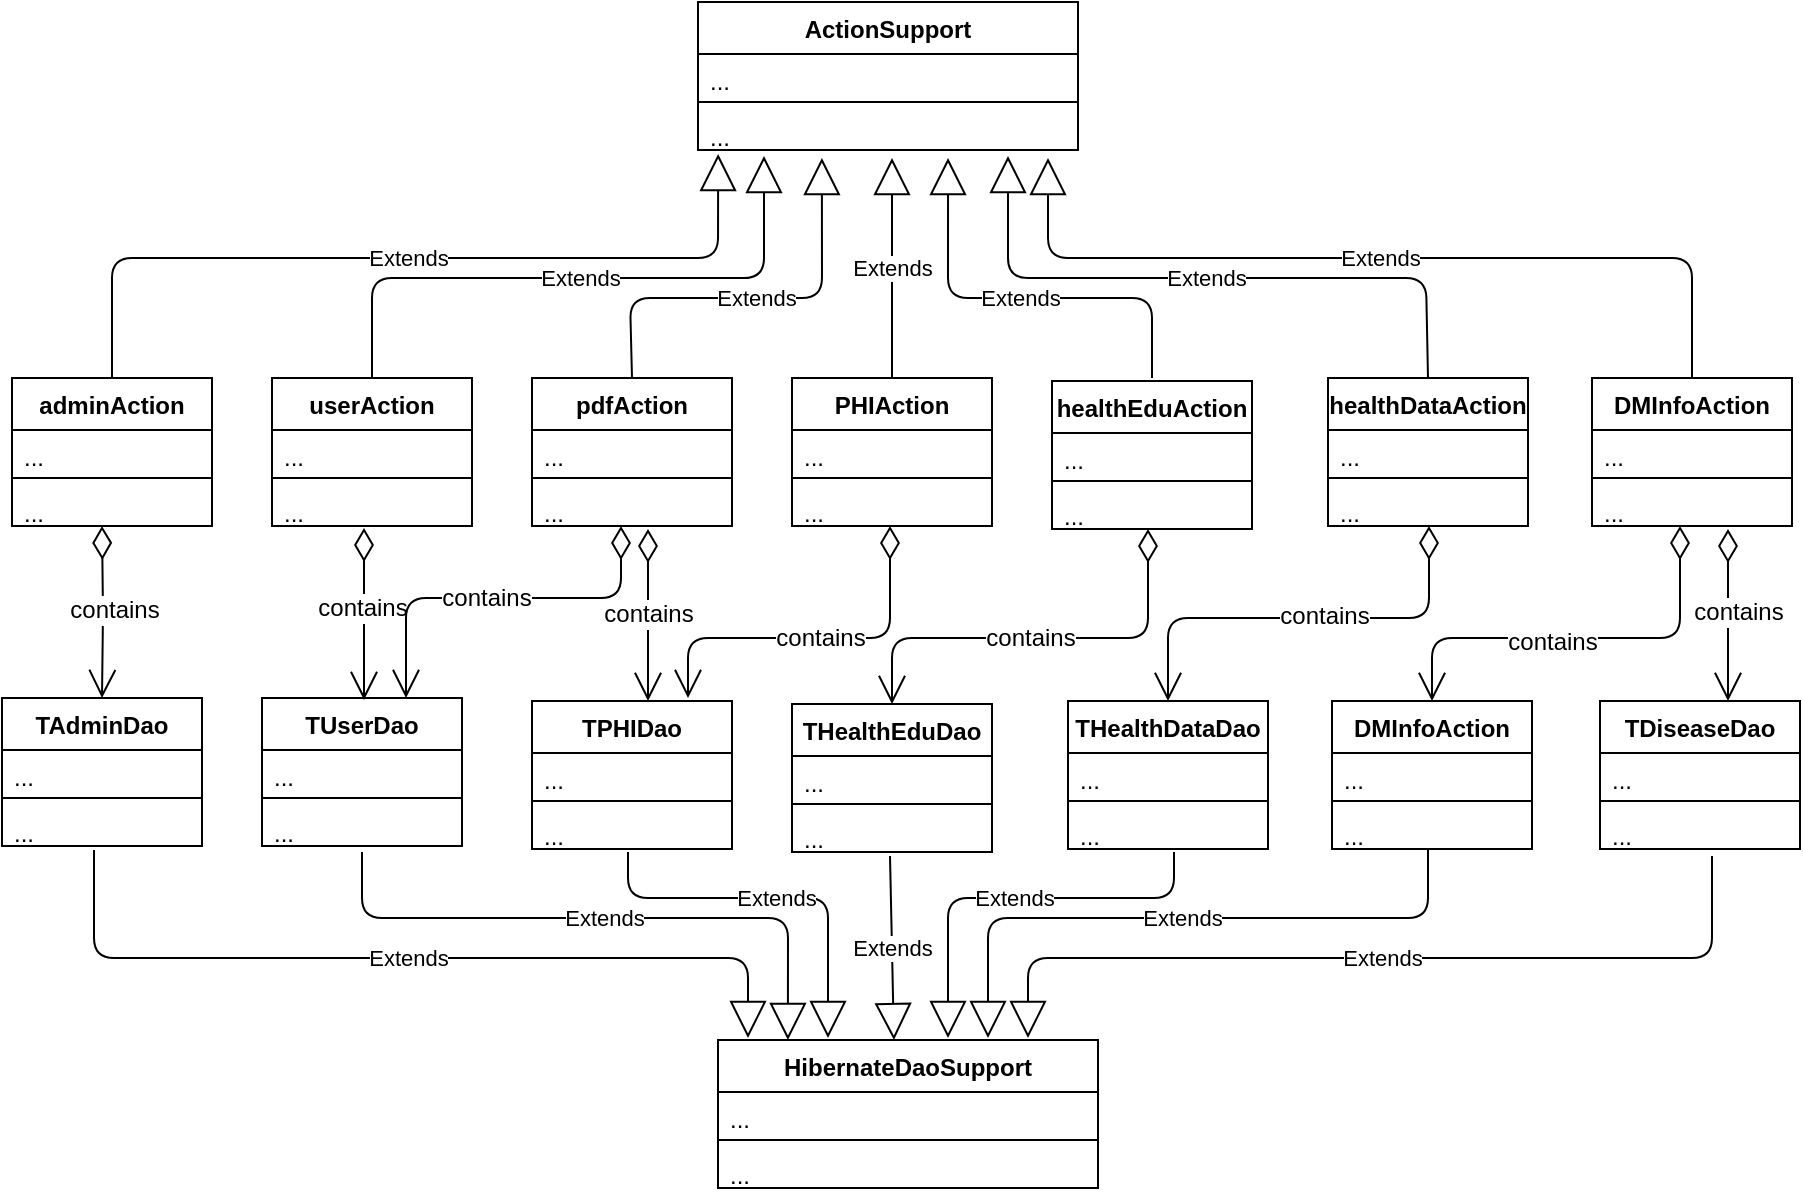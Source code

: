 <mxfile version="10.6.7" type="device"><diagram id="QNBHFEY6HTEDZAXXx29l" name="Page-1"><mxGraphModel dx="1158" dy="599" grid="1" gridSize="10" guides="1" tooltips="1" connect="1" arrows="1" fold="1" page="1" pageScale="1" pageWidth="827" pageHeight="1169" math="0" shadow="0"><root><mxCell id="0"/><mxCell id="1" parent="0"/><mxCell id="uJ_84ynyZUyZfei5q0R_-6" value="adminAction" style="swimlane;fontStyle=1;align=center;verticalAlign=top;childLayout=stackLayout;horizontal=1;startSize=26;horizontalStack=0;resizeParent=1;resizeParentMax=0;resizeLast=0;collapsible=1;marginBottom=0;" vertex="1" parent="1"><mxGeometry x="72" y="200" width="100" height="74" as="geometry"/></mxCell><mxCell id="uJ_84ynyZUyZfei5q0R_-7" value="..." style="text;strokeColor=none;fillColor=none;align=left;verticalAlign=top;spacingLeft=4;spacingRight=4;overflow=hidden;rotatable=0;points=[[0,0.5],[1,0.5]];portConstraint=eastwest;" vertex="1" parent="uJ_84ynyZUyZfei5q0R_-6"><mxGeometry y="26" width="100" height="20" as="geometry"/></mxCell><mxCell id="uJ_84ynyZUyZfei5q0R_-8" value="" style="line;strokeWidth=1;fillColor=none;align=left;verticalAlign=middle;spacingTop=-1;spacingLeft=3;spacingRight=3;rotatable=0;labelPosition=right;points=[];portConstraint=eastwest;" vertex="1" parent="uJ_84ynyZUyZfei5q0R_-6"><mxGeometry y="46" width="100" height="8" as="geometry"/></mxCell><mxCell id="uJ_84ynyZUyZfei5q0R_-9" value="..." style="text;strokeColor=none;fillColor=none;align=left;verticalAlign=top;spacingLeft=4;spacingRight=4;overflow=hidden;rotatable=0;points=[[0,0.5],[1,0.5]];portConstraint=eastwest;" vertex="1" parent="uJ_84ynyZUyZfei5q0R_-6"><mxGeometry y="54" width="100" height="20" as="geometry"/></mxCell><mxCell id="uJ_84ynyZUyZfei5q0R_-28" value="userAction" style="swimlane;fontStyle=1;align=center;verticalAlign=top;childLayout=stackLayout;horizontal=1;startSize=26;horizontalStack=0;resizeParent=1;resizeParentMax=0;resizeLast=0;collapsible=1;marginBottom=0;" vertex="1" parent="1"><mxGeometry x="202" y="200" width="100" height="74" as="geometry"/></mxCell><mxCell id="uJ_84ynyZUyZfei5q0R_-29" value="..." style="text;strokeColor=none;fillColor=none;align=left;verticalAlign=top;spacingLeft=4;spacingRight=4;overflow=hidden;rotatable=0;points=[[0,0.5],[1,0.5]];portConstraint=eastwest;" vertex="1" parent="uJ_84ynyZUyZfei5q0R_-28"><mxGeometry y="26" width="100" height="20" as="geometry"/></mxCell><mxCell id="uJ_84ynyZUyZfei5q0R_-30" value="" style="line;strokeWidth=1;fillColor=none;align=left;verticalAlign=middle;spacingTop=-1;spacingLeft=3;spacingRight=3;rotatable=0;labelPosition=right;points=[];portConstraint=eastwest;" vertex="1" parent="uJ_84ynyZUyZfei5q0R_-28"><mxGeometry y="46" width="100" height="8" as="geometry"/></mxCell><mxCell id="uJ_84ynyZUyZfei5q0R_-31" value="..." style="text;strokeColor=none;fillColor=none;align=left;verticalAlign=top;spacingLeft=4;spacingRight=4;overflow=hidden;rotatable=0;points=[[0,0.5],[1,0.5]];portConstraint=eastwest;" vertex="1" parent="uJ_84ynyZUyZfei5q0R_-28"><mxGeometry y="54" width="100" height="20" as="geometry"/></mxCell><mxCell id="uJ_84ynyZUyZfei5q0R_-36" value="PHIAction" style="swimlane;fontStyle=1;align=center;verticalAlign=top;childLayout=stackLayout;horizontal=1;startSize=26;horizontalStack=0;resizeParent=1;resizeParentMax=0;resizeLast=0;collapsible=1;marginBottom=0;" vertex="1" parent="1"><mxGeometry x="462" y="200" width="100" height="74" as="geometry"/></mxCell><mxCell id="uJ_84ynyZUyZfei5q0R_-37" value="..." style="text;strokeColor=none;fillColor=none;align=left;verticalAlign=top;spacingLeft=4;spacingRight=4;overflow=hidden;rotatable=0;points=[[0,0.5],[1,0.5]];portConstraint=eastwest;" vertex="1" parent="uJ_84ynyZUyZfei5q0R_-36"><mxGeometry y="26" width="100" height="20" as="geometry"/></mxCell><mxCell id="uJ_84ynyZUyZfei5q0R_-38" value="" style="line;strokeWidth=1;fillColor=none;align=left;verticalAlign=middle;spacingTop=-1;spacingLeft=3;spacingRight=3;rotatable=0;labelPosition=right;points=[];portConstraint=eastwest;" vertex="1" parent="uJ_84ynyZUyZfei5q0R_-36"><mxGeometry y="46" width="100" height="8" as="geometry"/></mxCell><mxCell id="uJ_84ynyZUyZfei5q0R_-39" value="..." style="text;strokeColor=none;fillColor=none;align=left;verticalAlign=top;spacingLeft=4;spacingRight=4;overflow=hidden;rotatable=0;points=[[0,0.5],[1,0.5]];portConstraint=eastwest;" vertex="1" parent="uJ_84ynyZUyZfei5q0R_-36"><mxGeometry y="54" width="100" height="20" as="geometry"/></mxCell><mxCell id="uJ_84ynyZUyZfei5q0R_-40" value="healthEduAction" style="swimlane;fontStyle=1;align=center;verticalAlign=top;childLayout=stackLayout;horizontal=1;startSize=26;horizontalStack=0;resizeParent=1;resizeParentMax=0;resizeLast=0;collapsible=1;marginBottom=0;" vertex="1" parent="1"><mxGeometry x="592" y="201.5" width="100" height="74" as="geometry"/></mxCell><mxCell id="uJ_84ynyZUyZfei5q0R_-41" value="..." style="text;strokeColor=none;fillColor=none;align=left;verticalAlign=top;spacingLeft=4;spacingRight=4;overflow=hidden;rotatable=0;points=[[0,0.5],[1,0.5]];portConstraint=eastwest;" vertex="1" parent="uJ_84ynyZUyZfei5q0R_-40"><mxGeometry y="26" width="100" height="20" as="geometry"/></mxCell><mxCell id="uJ_84ynyZUyZfei5q0R_-42" value="" style="line;strokeWidth=1;fillColor=none;align=left;verticalAlign=middle;spacingTop=-1;spacingLeft=3;spacingRight=3;rotatable=0;labelPosition=right;points=[];portConstraint=eastwest;" vertex="1" parent="uJ_84ynyZUyZfei5q0R_-40"><mxGeometry y="46" width="100" height="8" as="geometry"/></mxCell><mxCell id="uJ_84ynyZUyZfei5q0R_-43" value="..." style="text;strokeColor=none;fillColor=none;align=left;verticalAlign=top;spacingLeft=4;spacingRight=4;overflow=hidden;rotatable=0;points=[[0,0.5],[1,0.5]];portConstraint=eastwest;" vertex="1" parent="uJ_84ynyZUyZfei5q0R_-40"><mxGeometry y="54" width="100" height="20" as="geometry"/></mxCell><mxCell id="uJ_84ynyZUyZfei5q0R_-48" value="DMInfoAction" style="swimlane;fontStyle=1;align=center;verticalAlign=top;childLayout=stackLayout;horizontal=1;startSize=26;horizontalStack=0;resizeParent=1;resizeParentMax=0;resizeLast=0;collapsible=1;marginBottom=0;" vertex="1" parent="1"><mxGeometry x="862" y="200" width="100" height="74" as="geometry"/></mxCell><mxCell id="uJ_84ynyZUyZfei5q0R_-49" value="..." style="text;strokeColor=none;fillColor=none;align=left;verticalAlign=top;spacingLeft=4;spacingRight=4;overflow=hidden;rotatable=0;points=[[0,0.5],[1,0.5]];portConstraint=eastwest;" vertex="1" parent="uJ_84ynyZUyZfei5q0R_-48"><mxGeometry y="26" width="100" height="20" as="geometry"/></mxCell><mxCell id="uJ_84ynyZUyZfei5q0R_-50" value="" style="line;strokeWidth=1;fillColor=none;align=left;verticalAlign=middle;spacingTop=-1;spacingLeft=3;spacingRight=3;rotatable=0;labelPosition=right;points=[];portConstraint=eastwest;" vertex="1" parent="uJ_84ynyZUyZfei5q0R_-48"><mxGeometry y="46" width="100" height="8" as="geometry"/></mxCell><mxCell id="uJ_84ynyZUyZfei5q0R_-51" value="..." style="text;strokeColor=none;fillColor=none;align=left;verticalAlign=top;spacingLeft=4;spacingRight=4;overflow=hidden;rotatable=0;points=[[0,0.5],[1,0.5]];portConstraint=eastwest;" vertex="1" parent="uJ_84ynyZUyZfei5q0R_-48"><mxGeometry y="54" width="100" height="20" as="geometry"/></mxCell><mxCell id="uJ_84ynyZUyZfei5q0R_-52" value="ActionSupport" style="swimlane;fontStyle=1;align=center;verticalAlign=top;childLayout=stackLayout;horizontal=1;startSize=26;horizontalStack=0;resizeParent=1;resizeParentMax=0;resizeLast=0;collapsible=1;marginBottom=0;" vertex="1" parent="1"><mxGeometry x="415" y="12" width="190" height="74" as="geometry"/></mxCell><mxCell id="uJ_84ynyZUyZfei5q0R_-53" value="..." style="text;strokeColor=none;fillColor=none;align=left;verticalAlign=top;spacingLeft=4;spacingRight=4;overflow=hidden;rotatable=0;points=[[0,0.5],[1,0.5]];portConstraint=eastwest;" vertex="1" parent="uJ_84ynyZUyZfei5q0R_-52"><mxGeometry y="26" width="190" height="20" as="geometry"/></mxCell><mxCell id="uJ_84ynyZUyZfei5q0R_-54" value="" style="line;strokeWidth=1;fillColor=none;align=left;verticalAlign=middle;spacingTop=-1;spacingLeft=3;spacingRight=3;rotatable=0;labelPosition=right;points=[];portConstraint=eastwest;" vertex="1" parent="uJ_84ynyZUyZfei5q0R_-52"><mxGeometry y="46" width="190" height="8" as="geometry"/></mxCell><mxCell id="uJ_84ynyZUyZfei5q0R_-55" value="..." style="text;strokeColor=none;fillColor=none;align=left;verticalAlign=top;spacingLeft=4;spacingRight=4;overflow=hidden;rotatable=0;points=[[0,0.5],[1,0.5]];portConstraint=eastwest;" vertex="1" parent="uJ_84ynyZUyZfei5q0R_-52"><mxGeometry y="54" width="190" height="20" as="geometry"/></mxCell><mxCell id="uJ_84ynyZUyZfei5q0R_-65" value="Extends" style="endArrow=block;endSize=16;endFill=0;html=1;exitX=0.5;exitY=0;exitDx=0;exitDy=0;entryX=0.053;entryY=1.1;entryDx=0;entryDy=0;entryPerimeter=0;" edge="1" parent="1" source="uJ_84ynyZUyZfei5q0R_-6" target="uJ_84ynyZUyZfei5q0R_-55"><mxGeometry width="160" relative="1" as="geometry"><mxPoint x="290" y="160" as="sourcePoint"/><mxPoint x="450" y="140" as="targetPoint"/><Array as="points"><mxPoint x="122" y="140"/><mxPoint x="425" y="140"/></Array></mxGeometry></mxCell><mxCell id="uJ_84ynyZUyZfei5q0R_-66" value="Extends" style="endArrow=block;endSize=16;endFill=0;html=1;exitX=0.5;exitY=0;exitDx=0;exitDy=0;" edge="1" parent="1" source="uJ_84ynyZUyZfei5q0R_-28"><mxGeometry width="160" relative="1" as="geometry"><mxPoint x="220" y="170" as="sourcePoint"/><mxPoint x="448" y="89" as="targetPoint"/><Array as="points"><mxPoint x="252" y="150"/><mxPoint x="448" y="150"/></Array></mxGeometry></mxCell><mxCell id="uJ_84ynyZUyZfei5q0R_-67" value="Extends" style="endArrow=block;endSize=16;endFill=0;html=1;exitX=0.5;exitY=0;exitDx=0;exitDy=0;" edge="1" parent="1" source="uJ_84ynyZUyZfei5q0R_-36"><mxGeometry width="160" relative="1" as="geometry"><mxPoint x="462" y="160" as="sourcePoint"/><mxPoint x="512" y="90" as="targetPoint"/></mxGeometry></mxCell><mxCell id="uJ_84ynyZUyZfei5q0R_-68" value="Extends" style="endArrow=block;endSize=16;endFill=0;html=1;entryX=0.326;entryY=1.2;entryDx=0;entryDy=0;entryPerimeter=0;exitX=0.5;exitY=0;exitDx=0;exitDy=0;" edge="1" parent="1" source="uJ_84ynyZUyZfei5q0R_-143" target="uJ_84ynyZUyZfei5q0R_-55"><mxGeometry width="160" relative="1" as="geometry"><mxPoint x="400" y="190" as="sourcePoint"/><mxPoint x="390" y="430" as="targetPoint"/><Array as="points"><mxPoint x="381" y="160"/><mxPoint x="477" y="160"/></Array></mxGeometry></mxCell><mxCell id="uJ_84ynyZUyZfei5q0R_-69" value="Extends" style="endArrow=block;endSize=16;endFill=0;html=1;entryX=0.658;entryY=1.2;entryDx=0;entryDy=0;entryPerimeter=0;" edge="1" parent="1" target="uJ_84ynyZUyZfei5q0R_-55"><mxGeometry width="160" relative="1" as="geometry"><mxPoint x="642" y="200" as="sourcePoint"/><mxPoint x="890" y="100" as="targetPoint"/><Array as="points"><mxPoint x="642" y="160"/><mxPoint x="540" y="160"/></Array></mxGeometry></mxCell><mxCell id="uJ_84ynyZUyZfei5q0R_-70" value="Extends" style="endArrow=block;endSize=16;endFill=0;html=1;exitX=0.5;exitY=0;exitDx=0;exitDy=0;" edge="1" parent="1" source="uJ_84ynyZUyZfei5q0R_-133"><mxGeometry width="160" relative="1" as="geometry"><mxPoint x="790" y="180" as="sourcePoint"/><mxPoint x="570" y="89" as="targetPoint"/><Array as="points"><mxPoint x="779" y="150"/><mxPoint x="570" y="150"/></Array></mxGeometry></mxCell><mxCell id="uJ_84ynyZUyZfei5q0R_-71" value="Extends" style="endArrow=block;endSize=16;endFill=0;html=1;exitX=0.5;exitY=0;exitDx=0;exitDy=0;" edge="1" parent="1" source="uJ_84ynyZUyZfei5q0R_-48"><mxGeometry width="160" relative="1" as="geometry"><mxPoint x="840" y="140" as="sourcePoint"/><mxPoint x="590" y="90" as="targetPoint"/><Array as="points"><mxPoint x="912" y="140"/><mxPoint x="590" y="140"/></Array></mxGeometry></mxCell><mxCell id="uJ_84ynyZUyZfei5q0R_-72" value="TAdminDao" style="swimlane;fontStyle=1;align=center;verticalAlign=top;childLayout=stackLayout;horizontal=1;startSize=26;horizontalStack=0;resizeParent=1;resizeParentMax=0;resizeLast=0;collapsible=1;marginBottom=0;" vertex="1" parent="1"><mxGeometry x="67" y="360" width="100" height="74" as="geometry"/></mxCell><mxCell id="uJ_84ynyZUyZfei5q0R_-73" value="..." style="text;strokeColor=none;fillColor=none;align=left;verticalAlign=top;spacingLeft=4;spacingRight=4;overflow=hidden;rotatable=0;points=[[0,0.5],[1,0.5]];portConstraint=eastwest;" vertex="1" parent="uJ_84ynyZUyZfei5q0R_-72"><mxGeometry y="26" width="100" height="20" as="geometry"/></mxCell><mxCell id="uJ_84ynyZUyZfei5q0R_-74" value="" style="line;strokeWidth=1;fillColor=none;align=left;verticalAlign=middle;spacingTop=-1;spacingLeft=3;spacingRight=3;rotatable=0;labelPosition=right;points=[];portConstraint=eastwest;" vertex="1" parent="uJ_84ynyZUyZfei5q0R_-72"><mxGeometry y="46" width="100" height="8" as="geometry"/></mxCell><mxCell id="uJ_84ynyZUyZfei5q0R_-75" value="..." style="text;strokeColor=none;fillColor=none;align=left;verticalAlign=top;spacingLeft=4;spacingRight=4;overflow=hidden;rotatable=0;points=[[0,0.5],[1,0.5]];portConstraint=eastwest;" vertex="1" parent="uJ_84ynyZUyZfei5q0R_-72"><mxGeometry y="54" width="100" height="20" as="geometry"/></mxCell><mxCell id="uJ_84ynyZUyZfei5q0R_-76" value="TUserDao" style="swimlane;fontStyle=1;align=center;verticalAlign=top;childLayout=stackLayout;horizontal=1;startSize=26;horizontalStack=0;resizeParent=1;resizeParentMax=0;resizeLast=0;collapsible=1;marginBottom=0;" vertex="1" parent="1"><mxGeometry x="197" y="360" width="100" height="74" as="geometry"/></mxCell><mxCell id="uJ_84ynyZUyZfei5q0R_-77" value="..." style="text;strokeColor=none;fillColor=none;align=left;verticalAlign=top;spacingLeft=4;spacingRight=4;overflow=hidden;rotatable=0;points=[[0,0.5],[1,0.5]];portConstraint=eastwest;" vertex="1" parent="uJ_84ynyZUyZfei5q0R_-76"><mxGeometry y="26" width="100" height="20" as="geometry"/></mxCell><mxCell id="uJ_84ynyZUyZfei5q0R_-78" value="" style="line;strokeWidth=1;fillColor=none;align=left;verticalAlign=middle;spacingTop=-1;spacingLeft=3;spacingRight=3;rotatable=0;labelPosition=right;points=[];portConstraint=eastwest;" vertex="1" parent="uJ_84ynyZUyZfei5q0R_-76"><mxGeometry y="46" width="100" height="8" as="geometry"/></mxCell><mxCell id="uJ_84ynyZUyZfei5q0R_-79" value="..." style="text;strokeColor=none;fillColor=none;align=left;verticalAlign=top;spacingLeft=4;spacingRight=4;overflow=hidden;rotatable=0;points=[[0,0.5],[1,0.5]];portConstraint=eastwest;" vertex="1" parent="uJ_84ynyZUyZfei5q0R_-76"><mxGeometry y="54" width="100" height="20" as="geometry"/></mxCell><mxCell id="uJ_84ynyZUyZfei5q0R_-84" value="TPHIDao" style="swimlane;fontStyle=1;align=center;verticalAlign=top;childLayout=stackLayout;horizontal=1;startSize=26;horizontalStack=0;resizeParent=1;resizeParentMax=0;resizeLast=0;collapsible=1;marginBottom=0;" vertex="1" parent="1"><mxGeometry x="332" y="361.5" width="100" height="74" as="geometry"/></mxCell><mxCell id="uJ_84ynyZUyZfei5q0R_-85" value="..." style="text;strokeColor=none;fillColor=none;align=left;verticalAlign=top;spacingLeft=4;spacingRight=4;overflow=hidden;rotatable=0;points=[[0,0.5],[1,0.5]];portConstraint=eastwest;" vertex="1" parent="uJ_84ynyZUyZfei5q0R_-84"><mxGeometry y="26" width="100" height="20" as="geometry"/></mxCell><mxCell id="uJ_84ynyZUyZfei5q0R_-86" value="" style="line;strokeWidth=1;fillColor=none;align=left;verticalAlign=middle;spacingTop=-1;spacingLeft=3;spacingRight=3;rotatable=0;labelPosition=right;points=[];portConstraint=eastwest;" vertex="1" parent="uJ_84ynyZUyZfei5q0R_-84"><mxGeometry y="46" width="100" height="8" as="geometry"/></mxCell><mxCell id="uJ_84ynyZUyZfei5q0R_-87" value="..." style="text;strokeColor=none;fillColor=none;align=left;verticalAlign=top;spacingLeft=4;spacingRight=4;overflow=hidden;rotatable=0;points=[[0,0.5],[1,0.5]];portConstraint=eastwest;" vertex="1" parent="uJ_84ynyZUyZfei5q0R_-84"><mxGeometry y="54" width="100" height="20" as="geometry"/></mxCell><mxCell id="uJ_84ynyZUyZfei5q0R_-88" value="THealthEduDao" style="swimlane;fontStyle=1;align=center;verticalAlign=top;childLayout=stackLayout;horizontal=1;startSize=26;horizontalStack=0;resizeParent=1;resizeParentMax=0;resizeLast=0;collapsible=1;marginBottom=0;" vertex="1" parent="1"><mxGeometry x="462" y="363" width="100" height="74" as="geometry"/></mxCell><mxCell id="uJ_84ynyZUyZfei5q0R_-89" value="..." style="text;strokeColor=none;fillColor=none;align=left;verticalAlign=top;spacingLeft=4;spacingRight=4;overflow=hidden;rotatable=0;points=[[0,0.5],[1,0.5]];portConstraint=eastwest;" vertex="1" parent="uJ_84ynyZUyZfei5q0R_-88"><mxGeometry y="26" width="100" height="20" as="geometry"/></mxCell><mxCell id="uJ_84ynyZUyZfei5q0R_-90" value="" style="line;strokeWidth=1;fillColor=none;align=left;verticalAlign=middle;spacingTop=-1;spacingLeft=3;spacingRight=3;rotatable=0;labelPosition=right;points=[];portConstraint=eastwest;" vertex="1" parent="uJ_84ynyZUyZfei5q0R_-88"><mxGeometry y="46" width="100" height="8" as="geometry"/></mxCell><mxCell id="uJ_84ynyZUyZfei5q0R_-91" value="..." style="text;strokeColor=none;fillColor=none;align=left;verticalAlign=top;spacingLeft=4;spacingRight=4;overflow=hidden;rotatable=0;points=[[0,0.5],[1,0.5]];portConstraint=eastwest;" vertex="1" parent="uJ_84ynyZUyZfei5q0R_-88"><mxGeometry y="54" width="100" height="20" as="geometry"/></mxCell><mxCell id="uJ_84ynyZUyZfei5q0R_-96" value="DMInfoAction" style="swimlane;fontStyle=1;align=center;verticalAlign=top;childLayout=stackLayout;horizontal=1;startSize=26;horizontalStack=0;resizeParent=1;resizeParentMax=0;resizeLast=0;collapsible=1;marginBottom=0;" vertex="1" parent="1"><mxGeometry x="732" y="361.5" width="100" height="74" as="geometry"/></mxCell><mxCell id="uJ_84ynyZUyZfei5q0R_-97" value="..." style="text;strokeColor=none;fillColor=none;align=left;verticalAlign=top;spacingLeft=4;spacingRight=4;overflow=hidden;rotatable=0;points=[[0,0.5],[1,0.5]];portConstraint=eastwest;" vertex="1" parent="uJ_84ynyZUyZfei5q0R_-96"><mxGeometry y="26" width="100" height="20" as="geometry"/></mxCell><mxCell id="uJ_84ynyZUyZfei5q0R_-98" value="" style="line;strokeWidth=1;fillColor=none;align=left;verticalAlign=middle;spacingTop=-1;spacingLeft=3;spacingRight=3;rotatable=0;labelPosition=right;points=[];portConstraint=eastwest;" vertex="1" parent="uJ_84ynyZUyZfei5q0R_-96"><mxGeometry y="46" width="100" height="8" as="geometry"/></mxCell><mxCell id="uJ_84ynyZUyZfei5q0R_-99" value="..." style="text;strokeColor=none;fillColor=none;align=left;verticalAlign=top;spacingLeft=4;spacingRight=4;overflow=hidden;rotatable=0;points=[[0,0.5],[1,0.5]];portConstraint=eastwest;" vertex="1" parent="uJ_84ynyZUyZfei5q0R_-96"><mxGeometry y="54" width="100" height="20" as="geometry"/></mxCell><mxCell id="uJ_84ynyZUyZfei5q0R_-100" value="TDiseaseDao" style="swimlane;fontStyle=1;align=center;verticalAlign=top;childLayout=stackLayout;horizontal=1;startSize=26;horizontalStack=0;resizeParent=1;resizeParentMax=0;resizeLast=0;collapsible=1;marginBottom=0;" vertex="1" parent="1"><mxGeometry x="866" y="361.5" width="100" height="74" as="geometry"/></mxCell><mxCell id="uJ_84ynyZUyZfei5q0R_-101" value="..." style="text;strokeColor=none;fillColor=none;align=left;verticalAlign=top;spacingLeft=4;spacingRight=4;overflow=hidden;rotatable=0;points=[[0,0.5],[1,0.5]];portConstraint=eastwest;" vertex="1" parent="uJ_84ynyZUyZfei5q0R_-100"><mxGeometry y="26" width="100" height="20" as="geometry"/></mxCell><mxCell id="uJ_84ynyZUyZfei5q0R_-102" value="" style="line;strokeWidth=1;fillColor=none;align=left;verticalAlign=middle;spacingTop=-1;spacingLeft=3;spacingRight=3;rotatable=0;labelPosition=right;points=[];portConstraint=eastwest;" vertex="1" parent="uJ_84ynyZUyZfei5q0R_-100"><mxGeometry y="46" width="100" height="8" as="geometry"/></mxCell><mxCell id="uJ_84ynyZUyZfei5q0R_-103" value="..." style="text;strokeColor=none;fillColor=none;align=left;verticalAlign=top;spacingLeft=4;spacingRight=4;overflow=hidden;rotatable=0;points=[[0,0.5],[1,0.5]];portConstraint=eastwest;" vertex="1" parent="uJ_84ynyZUyZfei5q0R_-100"><mxGeometry y="54" width="100" height="20" as="geometry"/></mxCell><mxCell id="uJ_84ynyZUyZfei5q0R_-104" value="HibernateDaoSupport" style="swimlane;fontStyle=1;align=center;verticalAlign=top;childLayout=stackLayout;horizontal=1;startSize=26;horizontalStack=0;resizeParent=1;resizeParentMax=0;resizeLast=0;collapsible=1;marginBottom=0;" vertex="1" parent="1"><mxGeometry x="425" y="531" width="190" height="74" as="geometry"/></mxCell><mxCell id="uJ_84ynyZUyZfei5q0R_-105" value="..." style="text;strokeColor=none;fillColor=none;align=left;verticalAlign=top;spacingLeft=4;spacingRight=4;overflow=hidden;rotatable=0;points=[[0,0.5],[1,0.5]];portConstraint=eastwest;" vertex="1" parent="uJ_84ynyZUyZfei5q0R_-104"><mxGeometry y="26" width="190" height="20" as="geometry"/></mxCell><mxCell id="uJ_84ynyZUyZfei5q0R_-106" value="" style="line;strokeWidth=1;fillColor=none;align=left;verticalAlign=middle;spacingTop=-1;spacingLeft=3;spacingRight=3;rotatable=0;labelPosition=right;points=[];portConstraint=eastwest;" vertex="1" parent="uJ_84ynyZUyZfei5q0R_-104"><mxGeometry y="46" width="190" height="8" as="geometry"/></mxCell><mxCell id="uJ_84ynyZUyZfei5q0R_-107" value="..." style="text;strokeColor=none;fillColor=none;align=left;verticalAlign=top;spacingLeft=4;spacingRight=4;overflow=hidden;rotatable=0;points=[[0,0.5],[1,0.5]];portConstraint=eastwest;" vertex="1" parent="uJ_84ynyZUyZfei5q0R_-104"><mxGeometry y="54" width="190" height="20" as="geometry"/></mxCell><mxCell id="uJ_84ynyZUyZfei5q0R_-116" value="" style="endArrow=open;html=1;endSize=12;startArrow=diamondThin;startSize=14;startFill=0;edgeStyle=orthogonalEdgeStyle;align=left;verticalAlign=bottom;entryX=0.5;entryY=0;entryDx=0;entryDy=0;" edge="1" parent="1" target="uJ_84ynyZUyZfei5q0R_-72"><mxGeometry x="-1" y="3" relative="1" as="geometry"><mxPoint x="117" y="274" as="sourcePoint"/><mxPoint x="117" y="354" as="targetPoint"/></mxGeometry></mxCell><mxCell id="uJ_84ynyZUyZfei5q0R_-125" value="contains" style="text;html=1;resizable=0;points=[];align=center;verticalAlign=middle;labelBackgroundColor=#ffffff;" vertex="1" connectable="0" parent="uJ_84ynyZUyZfei5q0R_-116"><mxGeometry x="-0.046" y="5" relative="1" as="geometry"><mxPoint as="offset"/></mxGeometry></mxCell><mxCell id="uJ_84ynyZUyZfei5q0R_-117" value="" style="endArrow=open;html=1;endSize=12;startArrow=diamondThin;startSize=14;startFill=0;edgeStyle=orthogonalEdgeStyle;align=left;verticalAlign=bottom;entryX=0.5;entryY=0;entryDx=0;entryDy=0;" edge="1" parent="1" target="uJ_84ynyZUyZfei5q0R_-96"><mxGeometry x="-1" y="3" relative="1" as="geometry"><mxPoint x="906" y="274" as="sourcePoint"/><mxPoint x="906" y="360" as="targetPoint"/><Array as="points"><mxPoint x="906" y="330"/><mxPoint x="782" y="330"/></Array></mxGeometry></mxCell><mxCell id="uJ_84ynyZUyZfei5q0R_-131" value="contains" style="text;html=1;resizable=0;points=[];align=center;verticalAlign=middle;labelBackgroundColor=#ffffff;" vertex="1" connectable="0" parent="uJ_84ynyZUyZfei5q0R_-117"><mxGeometry x="0.14" y="2" relative="1" as="geometry"><mxPoint as="offset"/></mxGeometry></mxCell><mxCell id="uJ_84ynyZUyZfei5q0R_-119" value="" style="endArrow=open;html=1;endSize=12;startArrow=diamondThin;startSize=14;startFill=0;edgeStyle=orthogonalEdgeStyle;align=left;verticalAlign=bottom;entryX=0.5;entryY=0;entryDx=0;entryDy=0;" edge="1" parent="1" target="uJ_84ynyZUyZfei5q0R_-88"><mxGeometry x="-1" y="3" relative="1" as="geometry"><mxPoint x="640" y="275.5" as="sourcePoint"/><mxPoint x="640" y="361.5" as="targetPoint"/><Array as="points"><mxPoint x="640" y="330"/><mxPoint x="512" y="330"/></Array></mxGeometry></mxCell><mxCell id="uJ_84ynyZUyZfei5q0R_-129" value="contains" style="text;html=1;resizable=0;points=[];align=center;verticalAlign=middle;labelBackgroundColor=#ffffff;" vertex="1" connectable="0" parent="uJ_84ynyZUyZfei5q0R_-119"><mxGeometry x="0.058" y="-1" relative="1" as="geometry"><mxPoint y="1" as="offset"/></mxGeometry></mxCell><mxCell id="uJ_84ynyZUyZfei5q0R_-120" value="" style="endArrow=open;html=1;endSize=12;startArrow=diamondThin;startSize=14;startFill=0;edgeStyle=orthogonalEdgeStyle;align=left;verticalAlign=bottom;" edge="1" parent="1"><mxGeometry x="-1" y="3" relative="1" as="geometry"><mxPoint x="511" y="274" as="sourcePoint"/><mxPoint x="410" y="360" as="targetPoint"/><Array as="points"><mxPoint x="511" y="330"/><mxPoint x="410" y="330"/><mxPoint x="410" y="360"/></Array></mxGeometry></mxCell><mxCell id="uJ_84ynyZUyZfei5q0R_-128" value="contains" style="text;html=1;resizable=0;points=[];align=center;verticalAlign=middle;labelBackgroundColor=#ffffff;" vertex="1" connectable="0" parent="uJ_84ynyZUyZfei5q0R_-120"><mxGeometry x="-0.023" relative="1" as="geometry"><mxPoint as="offset"/></mxGeometry></mxCell><mxCell id="uJ_84ynyZUyZfei5q0R_-122" value="" style="endArrow=open;html=1;endSize=12;startArrow=diamondThin;startSize=14;startFill=0;edgeStyle=orthogonalEdgeStyle;align=left;verticalAlign=bottom;entryX=0.5;entryY=0;entryDx=0;entryDy=0;" edge="1" parent="1"><mxGeometry x="-1" y="3" relative="1" as="geometry"><mxPoint x="248" y="275" as="sourcePoint"/><mxPoint x="248" y="361" as="targetPoint"/></mxGeometry></mxCell><mxCell id="uJ_84ynyZUyZfei5q0R_-126" value="contains" style="text;html=1;resizable=0;points=[];align=center;verticalAlign=middle;labelBackgroundColor=#ffffff;" vertex="1" connectable="0" parent="uJ_84ynyZUyZfei5q0R_-122"><mxGeometry x="-0.07" y="-1" relative="1" as="geometry"><mxPoint as="offset"/></mxGeometry></mxCell><mxCell id="uJ_84ynyZUyZfei5q0R_-133" value="healthDataAction" style="swimlane;fontStyle=1;align=center;verticalAlign=top;childLayout=stackLayout;horizontal=1;startSize=26;horizontalStack=0;resizeParent=1;resizeParentMax=0;resizeLast=0;collapsible=1;marginBottom=0;" vertex="1" parent="1"><mxGeometry x="730" y="200" width="100" height="74" as="geometry"/></mxCell><mxCell id="uJ_84ynyZUyZfei5q0R_-134" value="..." style="text;strokeColor=none;fillColor=none;align=left;verticalAlign=top;spacingLeft=4;spacingRight=4;overflow=hidden;rotatable=0;points=[[0,0.5],[1,0.5]];portConstraint=eastwest;" vertex="1" parent="uJ_84ynyZUyZfei5q0R_-133"><mxGeometry y="26" width="100" height="20" as="geometry"/></mxCell><mxCell id="uJ_84ynyZUyZfei5q0R_-135" value="" style="line;strokeWidth=1;fillColor=none;align=left;verticalAlign=middle;spacingTop=-1;spacingLeft=3;spacingRight=3;rotatable=0;labelPosition=right;points=[];portConstraint=eastwest;" vertex="1" parent="uJ_84ynyZUyZfei5q0R_-133"><mxGeometry y="46" width="100" height="8" as="geometry"/></mxCell><mxCell id="uJ_84ynyZUyZfei5q0R_-136" value="..." style="text;strokeColor=none;fillColor=none;align=left;verticalAlign=top;spacingLeft=4;spacingRight=4;overflow=hidden;rotatable=0;points=[[0,0.5],[1,0.5]];portConstraint=eastwest;" vertex="1" parent="uJ_84ynyZUyZfei5q0R_-133"><mxGeometry y="54" width="100" height="20" as="geometry"/></mxCell><mxCell id="uJ_84ynyZUyZfei5q0R_-137" value="THealthDataDao" style="swimlane;fontStyle=1;align=center;verticalAlign=top;childLayout=stackLayout;horizontal=1;startSize=26;horizontalStack=0;resizeParent=1;resizeParentMax=0;resizeLast=0;collapsible=1;marginBottom=0;" vertex="1" parent="1"><mxGeometry x="600" y="361.5" width="100" height="74" as="geometry"/></mxCell><mxCell id="uJ_84ynyZUyZfei5q0R_-138" value="..." style="text;strokeColor=none;fillColor=none;align=left;verticalAlign=top;spacingLeft=4;spacingRight=4;overflow=hidden;rotatable=0;points=[[0,0.5],[1,0.5]];portConstraint=eastwest;" vertex="1" parent="uJ_84ynyZUyZfei5q0R_-137"><mxGeometry y="26" width="100" height="20" as="geometry"/></mxCell><mxCell id="uJ_84ynyZUyZfei5q0R_-139" value="" style="line;strokeWidth=1;fillColor=none;align=left;verticalAlign=middle;spacingTop=-1;spacingLeft=3;spacingRight=3;rotatable=0;labelPosition=right;points=[];portConstraint=eastwest;" vertex="1" parent="uJ_84ynyZUyZfei5q0R_-137"><mxGeometry y="46" width="100" height="8" as="geometry"/></mxCell><mxCell id="uJ_84ynyZUyZfei5q0R_-140" value="..." style="text;strokeColor=none;fillColor=none;align=left;verticalAlign=top;spacingLeft=4;spacingRight=4;overflow=hidden;rotatable=0;points=[[0,0.5],[1,0.5]];portConstraint=eastwest;" vertex="1" parent="uJ_84ynyZUyZfei5q0R_-137"><mxGeometry y="54" width="100" height="20" as="geometry"/></mxCell><mxCell id="uJ_84ynyZUyZfei5q0R_-141" value="" style="endArrow=open;html=1;endSize=12;startArrow=diamondThin;startSize=14;startFill=0;edgeStyle=orthogonalEdgeStyle;align=left;verticalAlign=bottom;entryX=0.5;entryY=0;entryDx=0;entryDy=0;" edge="1" parent="1" target="uJ_84ynyZUyZfei5q0R_-137"><mxGeometry x="-1" y="3" relative="1" as="geometry"><mxPoint x="780.5" y="274" as="sourcePoint"/><mxPoint x="780.5" y="360" as="targetPoint"/><Array as="points"><mxPoint x="781" y="320"/><mxPoint x="650" y="320"/></Array></mxGeometry></mxCell><mxCell id="uJ_84ynyZUyZfei5q0R_-142" value="contains" style="text;html=1;resizable=0;points=[];align=center;verticalAlign=middle;labelBackgroundColor=#ffffff;" vertex="1" connectable="0" parent="uJ_84ynyZUyZfei5q0R_-141"><mxGeometry x="-0.093" y="-1" relative="1" as="geometry"><mxPoint as="offset"/></mxGeometry></mxCell><mxCell id="uJ_84ynyZUyZfei5q0R_-143" value="pdfAction" style="swimlane;fontStyle=1;align=center;verticalAlign=top;childLayout=stackLayout;horizontal=1;startSize=26;horizontalStack=0;resizeParent=1;resizeParentMax=0;resizeLast=0;collapsible=1;marginBottom=0;" vertex="1" parent="1"><mxGeometry x="332" y="200" width="100" height="74" as="geometry"/></mxCell><mxCell id="uJ_84ynyZUyZfei5q0R_-144" value="..." style="text;strokeColor=none;fillColor=none;align=left;verticalAlign=top;spacingLeft=4;spacingRight=4;overflow=hidden;rotatable=0;points=[[0,0.5],[1,0.5]];portConstraint=eastwest;" vertex="1" parent="uJ_84ynyZUyZfei5q0R_-143"><mxGeometry y="26" width="100" height="20" as="geometry"/></mxCell><mxCell id="uJ_84ynyZUyZfei5q0R_-145" value="" style="line;strokeWidth=1;fillColor=none;align=left;verticalAlign=middle;spacingTop=-1;spacingLeft=3;spacingRight=3;rotatable=0;labelPosition=right;points=[];portConstraint=eastwest;" vertex="1" parent="uJ_84ynyZUyZfei5q0R_-143"><mxGeometry y="46" width="100" height="8" as="geometry"/></mxCell><mxCell id="uJ_84ynyZUyZfei5q0R_-146" value="..." style="text;strokeColor=none;fillColor=none;align=left;verticalAlign=top;spacingLeft=4;spacingRight=4;overflow=hidden;rotatable=0;points=[[0,0.5],[1,0.5]];portConstraint=eastwest;" vertex="1" parent="uJ_84ynyZUyZfei5q0R_-143"><mxGeometry y="54" width="100" height="20" as="geometry"/></mxCell><mxCell id="uJ_84ynyZUyZfei5q0R_-147" value="" style="endArrow=open;html=1;endSize=12;startArrow=diamondThin;startSize=14;startFill=0;edgeStyle=orthogonalEdgeStyle;align=left;verticalAlign=bottom;entryX=0.75;entryY=0;entryDx=0;entryDy=0;" edge="1" parent="1"><mxGeometry x="-1" y="3" relative="1" as="geometry"><mxPoint x="376.5" y="274" as="sourcePoint"/><mxPoint x="269" y="360" as="targetPoint"/><Array as="points"><mxPoint x="377" y="310"/><mxPoint x="269" y="310"/></Array></mxGeometry></mxCell><mxCell id="uJ_84ynyZUyZfei5q0R_-148" value="contains" style="text;html=1;resizable=0;points=[];align=center;verticalAlign=middle;labelBackgroundColor=#ffffff;" vertex="1" connectable="0" parent="uJ_84ynyZUyZfei5q0R_-147"><mxGeometry x="0.07" relative="1" as="geometry"><mxPoint as="offset"/></mxGeometry></mxCell><mxCell id="uJ_84ynyZUyZfei5q0R_-150" value="" style="endArrow=open;html=1;endSize=12;startArrow=diamondThin;startSize=14;startFill=0;edgeStyle=orthogonalEdgeStyle;align=left;verticalAlign=bottom;entryX=0.5;entryY=0;entryDx=0;entryDy=0;" edge="1" parent="1"><mxGeometry x="-1" y="3" relative="1" as="geometry"><mxPoint x="390" y="275.5" as="sourcePoint"/><mxPoint x="390" y="361.5" as="targetPoint"/></mxGeometry></mxCell><mxCell id="uJ_84ynyZUyZfei5q0R_-151" value="contains" style="text;html=1;resizable=0;points=[];align=center;verticalAlign=middle;labelBackgroundColor=#ffffff;" vertex="1" connectable="0" parent="uJ_84ynyZUyZfei5q0R_-150"><mxGeometry x="-0.023" relative="1" as="geometry"><mxPoint as="offset"/></mxGeometry></mxCell><mxCell id="uJ_84ynyZUyZfei5q0R_-162" value="" style="endArrow=open;html=1;endSize=12;startArrow=diamondThin;startSize=14;startFill=0;edgeStyle=orthogonalEdgeStyle;align=left;verticalAlign=bottom;entryX=0.5;entryY=0;entryDx=0;entryDy=0;" edge="1" parent="1"><mxGeometry x="-1" y="3" relative="1" as="geometry"><mxPoint x="930" y="275.5" as="sourcePoint"/><mxPoint x="930" y="361.5" as="targetPoint"/></mxGeometry></mxCell><mxCell id="uJ_84ynyZUyZfei5q0R_-163" value="contains" style="text;html=1;resizable=0;points=[];align=center;verticalAlign=middle;labelBackgroundColor=#ffffff;" vertex="1" connectable="0" parent="uJ_84ynyZUyZfei5q0R_-162"><mxGeometry x="-0.046" y="5" relative="1" as="geometry"><mxPoint as="offset"/></mxGeometry></mxCell><mxCell id="uJ_84ynyZUyZfei5q0R_-164" value="Extends" style="endArrow=block;endSize=16;endFill=0;html=1;exitX=0.46;exitY=1.1;exitDx=0;exitDy=0;exitPerimeter=0;" edge="1" parent="1" source="uJ_84ynyZUyZfei5q0R_-75"><mxGeometry width="160" relative="1" as="geometry"><mxPoint x="170" y="480" as="sourcePoint"/><mxPoint x="440" y="530" as="targetPoint"/><Array as="points"><mxPoint x="113" y="490"/><mxPoint x="440" y="490"/></Array></mxGeometry></mxCell><mxCell id="uJ_84ynyZUyZfei5q0R_-165" value="Extends" style="endArrow=block;endSize=16;endFill=0;html=1;exitX=0.5;exitY=1.15;exitDx=0;exitDy=0;exitPerimeter=0;entryX=0.184;entryY=0;entryDx=0;entryDy=0;entryPerimeter=0;" edge="1" parent="1" source="uJ_84ynyZUyZfei5q0R_-79" target="uJ_84ynyZUyZfei5q0R_-104"><mxGeometry width="160" relative="1" as="geometry"><mxPoint x="240" y="570" as="sourcePoint"/><mxPoint x="480" y="530" as="targetPoint"/><Array as="points"><mxPoint x="247" y="470"/><mxPoint x="460" y="470"/></Array></mxGeometry></mxCell><mxCell id="uJ_84ynyZUyZfei5q0R_-166" value="Extends" style="endArrow=block;endSize=16;endFill=0;html=1;exitX=0.48;exitY=1.075;exitDx=0;exitDy=0;exitPerimeter=0;" edge="1" parent="1" source="uJ_84ynyZUyZfei5q0R_-87"><mxGeometry width="160" relative="1" as="geometry"><mxPoint x="300" y="560" as="sourcePoint"/><mxPoint x="480" y="530" as="targetPoint"/><Array as="points"><mxPoint x="380" y="460"/><mxPoint x="480" y="460"/></Array></mxGeometry></mxCell><mxCell id="uJ_84ynyZUyZfei5q0R_-168" value="Extends" style="endArrow=block;endSize=16;endFill=0;html=1;exitX=0.49;exitY=1.1;exitDx=0;exitDy=0;exitPerimeter=0;entryX=0.463;entryY=0;entryDx=0;entryDy=0;entryPerimeter=0;" edge="1" parent="1" source="uJ_84ynyZUyZfei5q0R_-91" target="uJ_84ynyZUyZfei5q0R_-104"><mxGeometry width="160" relative="1" as="geometry"><mxPoint x="470" y="680" as="sourcePoint"/><mxPoint x="630" y="680" as="targetPoint"/></mxGeometry></mxCell><mxCell id="uJ_84ynyZUyZfei5q0R_-169" value="Extends" style="endArrow=block;endSize=16;endFill=0;html=1;exitX=0.53;exitY=1.075;exitDx=0;exitDy=0;exitPerimeter=0;" edge="1" parent="1" source="uJ_84ynyZUyZfei5q0R_-140"><mxGeometry width="160" relative="1" as="geometry"><mxPoint x="750" y="530" as="sourcePoint"/><mxPoint x="540" y="530" as="targetPoint"/><Array as="points"><mxPoint x="653" y="460"/><mxPoint x="540" y="460"/></Array></mxGeometry></mxCell><mxCell id="uJ_84ynyZUyZfei5q0R_-170" value="Extends" style="endArrow=block;endSize=16;endFill=0;html=1;exitX=0.48;exitY=1.025;exitDx=0;exitDy=0;exitPerimeter=0;" edge="1" parent="1" source="uJ_84ynyZUyZfei5q0R_-99"><mxGeometry width="160" relative="1" as="geometry"><mxPoint x="790" y="510" as="sourcePoint"/><mxPoint x="560" y="530" as="targetPoint"/><Array as="points"><mxPoint x="780" y="470"/><mxPoint x="560" y="470"/></Array></mxGeometry></mxCell><mxCell id="uJ_84ynyZUyZfei5q0R_-171" value="Extends" style="endArrow=block;endSize=16;endFill=0;html=1;exitX=0.56;exitY=1.175;exitDx=0;exitDy=0;exitPerimeter=0;" edge="1" parent="1" source="uJ_84ynyZUyZfei5q0R_-103"><mxGeometry width="160" relative="1" as="geometry"><mxPoint x="982" y="495" as="sourcePoint"/><mxPoint x="580" y="530" as="targetPoint"/><Array as="points"><mxPoint x="922" y="490"/><mxPoint x="580" y="490"/></Array></mxGeometry></mxCell></root></mxGraphModel></diagram></mxfile>